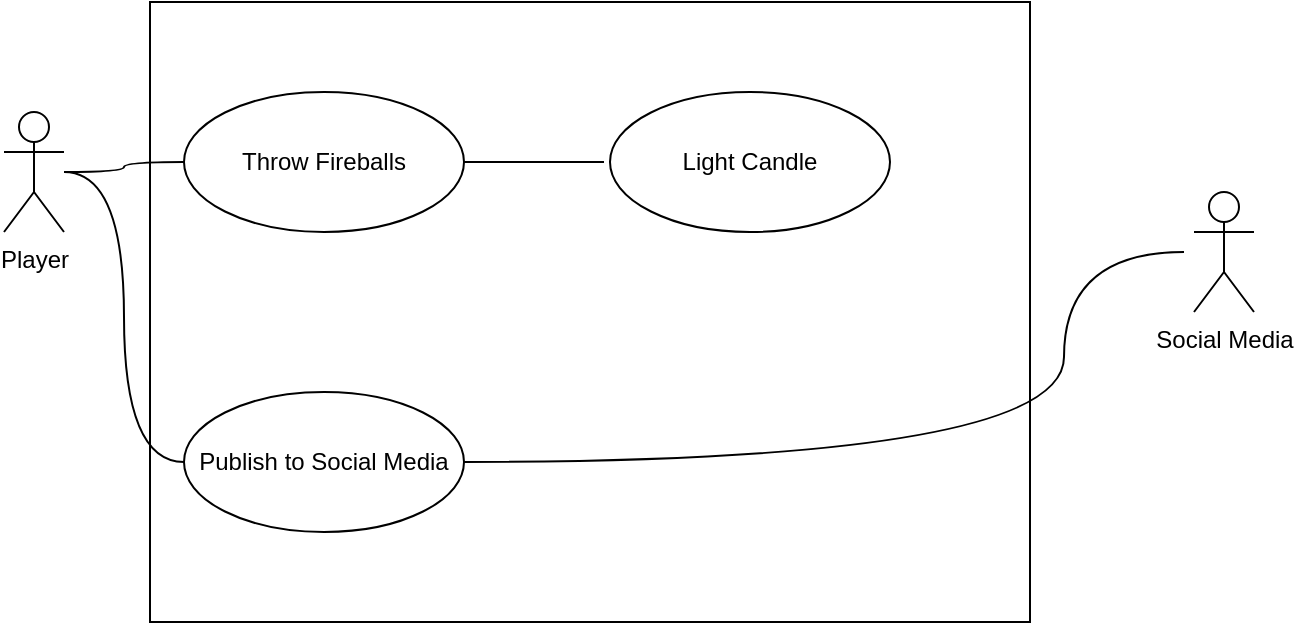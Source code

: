 <mxfile version="11.3.2" type="github" pages="1"><diagram id="ou7kxBHogNlNnj4oPSOQ" name="Page-1"><mxGraphModel dx="973" dy="625" grid="1" gridSize="10" guides="1" tooltips="1" connect="1" arrows="1" fold="1" page="1" pageScale="1" pageWidth="1100" pageHeight="850" math="0" shadow="0"><root><mxCell id="0"/><mxCell id="1" parent="0"/><mxCell id="f37qFcEgX1hsJI03aUxx-6" value="" style="rounded=0;whiteSpace=wrap;html=1;" parent="1" vertex="1"><mxGeometry x="223" y="75" width="440" height="310" as="geometry"/></mxCell><mxCell id="f37qFcEgX1hsJI03aUxx-13" value="" style="edgeStyle=orthogonalEdgeStyle;orthogonalLoop=1;jettySize=auto;html=1;endArrow=none;endFill=0;curved=1;" parent="1" source="f37qFcEgX1hsJI03aUxx-1" target="f37qFcEgX1hsJI03aUxx-7" edge="1"><mxGeometry relative="1" as="geometry"/></mxCell><mxCell id="f37qFcEgX1hsJI03aUxx-1" value="Player" style="shape=umlActor;verticalLabelPosition=bottom;labelBackgroundColor=#ffffff;verticalAlign=top;html=1;" parent="1" vertex="1"><mxGeometry x="150" y="130" width="30" height="60" as="geometry"/></mxCell><mxCell id="f37qFcEgX1hsJI03aUxx-15" style="edgeStyle=orthogonalEdgeStyle;orthogonalLoop=1;jettySize=auto;html=1;endArrow=none;endFill=0;rounded=1;" parent="1" source="f37qFcEgX1hsJI03aUxx-7" edge="1"><mxGeometry relative="1" as="geometry"><mxPoint x="450" y="155" as="targetPoint"/></mxGeometry></mxCell><mxCell id="f37qFcEgX1hsJI03aUxx-7" value="Throw Fireballs" style="ellipse;whiteSpace=wrap;html=1;" parent="1" vertex="1"><mxGeometry x="240" y="120" width="140" height="70" as="geometry"/></mxCell><mxCell id="f37qFcEgX1hsJI03aUxx-20" style="edgeStyle=orthogonalEdgeStyle;orthogonalLoop=1;jettySize=auto;html=1;endArrow=none;endFill=0;strokeColor=#000000;curved=1;" parent="1" source="f37qFcEgX1hsJI03aUxx-9" edge="1"><mxGeometry relative="1" as="geometry"><mxPoint x="740" y="200" as="targetPoint"/><Array as="points"><mxPoint x="680" y="305"/><mxPoint x="680" y="200"/></Array></mxGeometry></mxCell><mxCell id="f37qFcEgX1hsJI03aUxx-9" value="Publish to Social Media" style="ellipse;whiteSpace=wrap;html=1;" parent="1" vertex="1"><mxGeometry x="240" y="270" width="140" height="70" as="geometry"/></mxCell><mxCell id="f37qFcEgX1hsJI03aUxx-14" style="edgeStyle=orthogonalEdgeStyle;orthogonalLoop=1;jettySize=auto;html=1;entryX=0;entryY=0.5;entryDx=0;entryDy=0;endArrow=none;endFill=0;strokeColor=#000000;curved=1;" parent="1" source="f37qFcEgX1hsJI03aUxx-1" target="f37qFcEgX1hsJI03aUxx-9" edge="1"><mxGeometry relative="1" as="geometry"/></mxCell><mxCell id="f37qFcEgX1hsJI03aUxx-8" value="Light Candle" style="ellipse;whiteSpace=wrap;html=1;" parent="1" vertex="1"><mxGeometry x="453" y="120" width="140" height="70" as="geometry"/></mxCell><mxCell id="f37qFcEgX1hsJI03aUxx-16" value="Social Media" style="shape=umlActor;verticalLabelPosition=bottom;labelBackgroundColor=#ffffff;verticalAlign=top;html=1;" parent="1" vertex="1"><mxGeometry x="745" y="170" width="30" height="60" as="geometry"/></mxCell></root></mxGraphModel></diagram></mxfile>